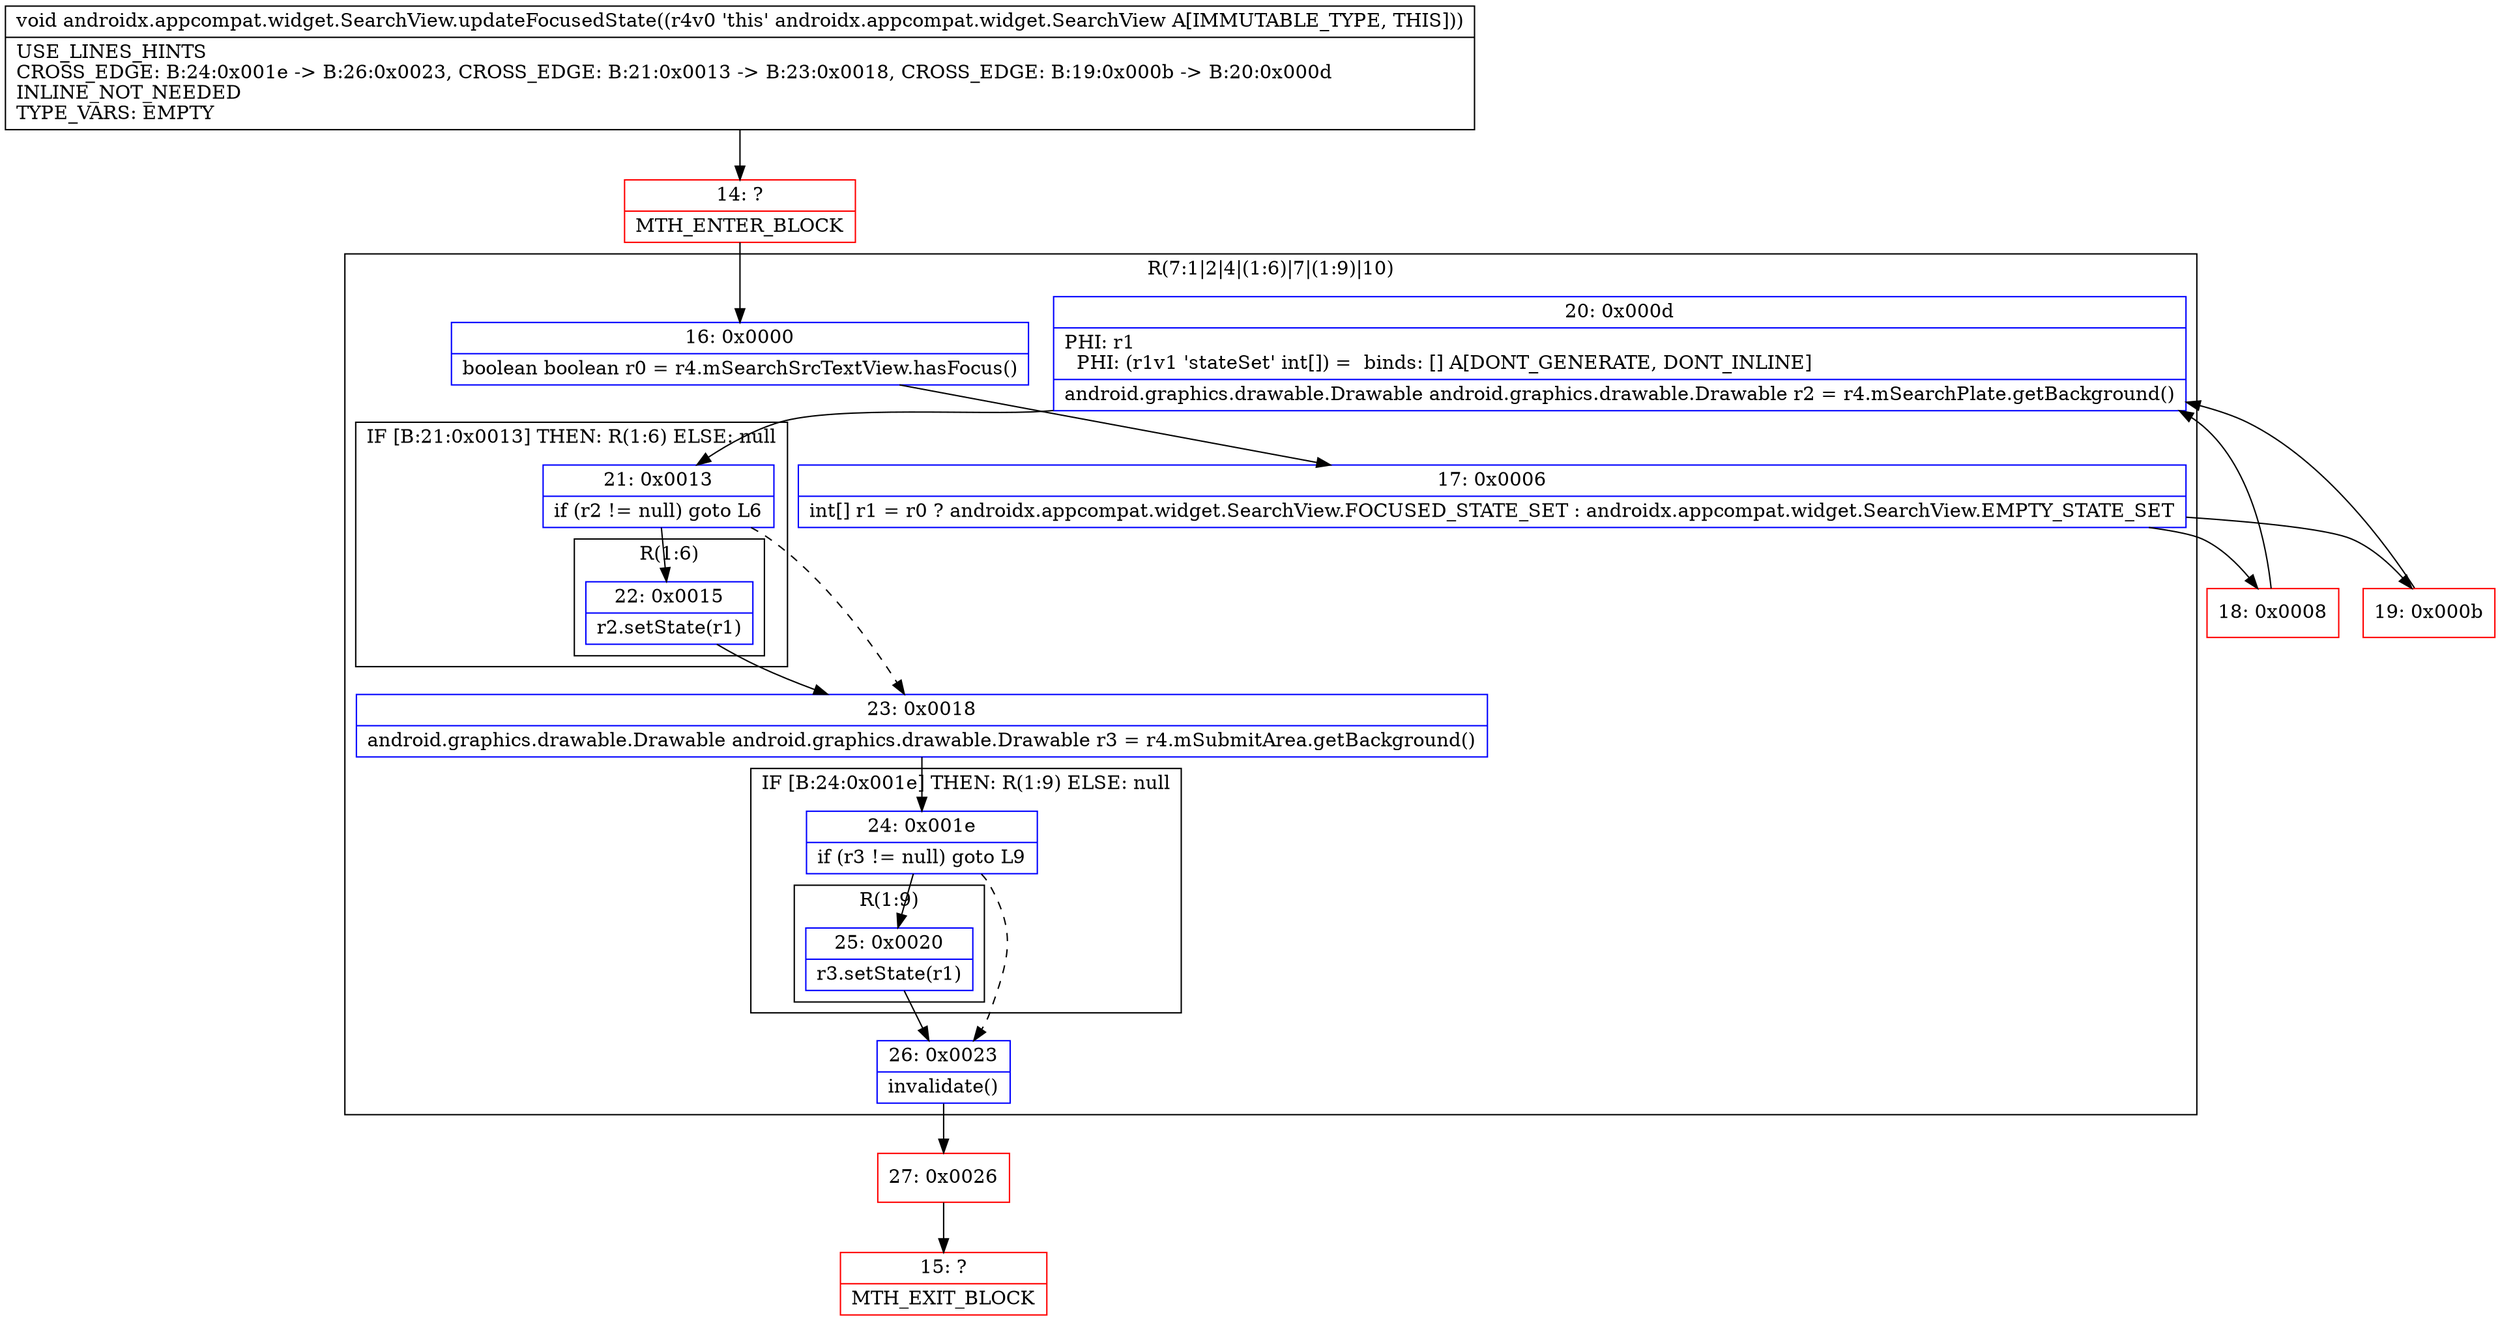 digraph "CFG forandroidx.appcompat.widget.SearchView.updateFocusedState()V" {
subgraph cluster_Region_507530693 {
label = "R(7:1|2|4|(1:6)|7|(1:9)|10)";
node [shape=record,color=blue];
Node_16 [shape=record,label="{16\:\ 0x0000|boolean boolean r0 = r4.mSearchSrcTextView.hasFocus()\l}"];
Node_17 [shape=record,label="{17\:\ 0x0006|int[] r1 = r0 ? androidx.appcompat.widget.SearchView.FOCUSED_STATE_SET : androidx.appcompat.widget.SearchView.EMPTY_STATE_SET\l}"];
Node_20 [shape=record,label="{20\:\ 0x000d|PHI: r1 \l  PHI: (r1v1 'stateSet' int[]) =  binds: [] A[DONT_GENERATE, DONT_INLINE]\l|android.graphics.drawable.Drawable android.graphics.drawable.Drawable r2 = r4.mSearchPlate.getBackground()\l}"];
subgraph cluster_IfRegion_1137502905 {
label = "IF [B:21:0x0013] THEN: R(1:6) ELSE: null";
node [shape=record,color=blue];
Node_21 [shape=record,label="{21\:\ 0x0013|if (r2 != null) goto L6\l}"];
subgraph cluster_Region_1945167588 {
label = "R(1:6)";
node [shape=record,color=blue];
Node_22 [shape=record,label="{22\:\ 0x0015|r2.setState(r1)\l}"];
}
}
Node_23 [shape=record,label="{23\:\ 0x0018|android.graphics.drawable.Drawable android.graphics.drawable.Drawable r3 = r4.mSubmitArea.getBackground()\l}"];
subgraph cluster_IfRegion_1602140512 {
label = "IF [B:24:0x001e] THEN: R(1:9) ELSE: null";
node [shape=record,color=blue];
Node_24 [shape=record,label="{24\:\ 0x001e|if (r3 != null) goto L9\l}"];
subgraph cluster_Region_602259254 {
label = "R(1:9)";
node [shape=record,color=blue];
Node_25 [shape=record,label="{25\:\ 0x0020|r3.setState(r1)\l}"];
}
}
Node_26 [shape=record,label="{26\:\ 0x0023|invalidate()\l}"];
}
Node_14 [shape=record,color=red,label="{14\:\ ?|MTH_ENTER_BLOCK\l}"];
Node_18 [shape=record,color=red,label="{18\:\ 0x0008}"];
Node_27 [shape=record,color=red,label="{27\:\ 0x0026}"];
Node_15 [shape=record,color=red,label="{15\:\ ?|MTH_EXIT_BLOCK\l}"];
Node_19 [shape=record,color=red,label="{19\:\ 0x000b}"];
MethodNode[shape=record,label="{void androidx.appcompat.widget.SearchView.updateFocusedState((r4v0 'this' androidx.appcompat.widget.SearchView A[IMMUTABLE_TYPE, THIS]))  | USE_LINES_HINTS\lCROSS_EDGE: B:24:0x001e \-\> B:26:0x0023, CROSS_EDGE: B:21:0x0013 \-\> B:23:0x0018, CROSS_EDGE: B:19:0x000b \-\> B:20:0x000d\lINLINE_NOT_NEEDED\lTYPE_VARS: EMPTY\l}"];
MethodNode -> Node_14;Node_16 -> Node_17;
Node_17 -> Node_18;
Node_17 -> Node_19;
Node_20 -> Node_21;
Node_21 -> Node_22;
Node_21 -> Node_23[style=dashed];
Node_22 -> Node_23;
Node_23 -> Node_24;
Node_24 -> Node_25;
Node_24 -> Node_26[style=dashed];
Node_25 -> Node_26;
Node_26 -> Node_27;
Node_14 -> Node_16;
Node_18 -> Node_20;
Node_27 -> Node_15;
Node_19 -> Node_20;
}

